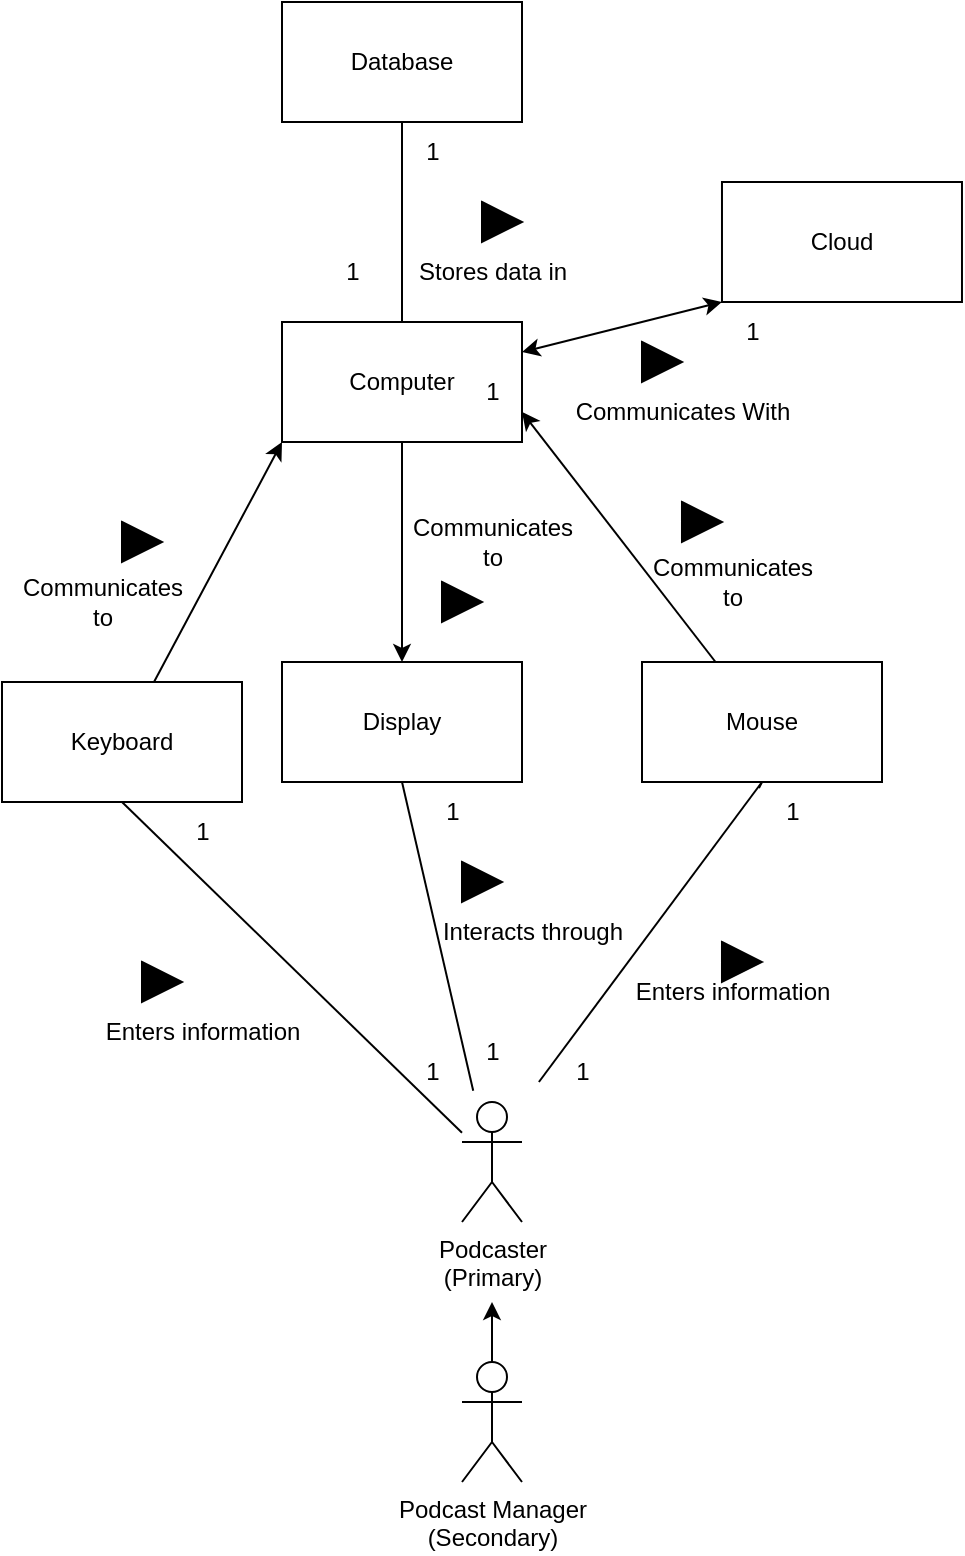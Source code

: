 <mxfile version="21.6.8" type="device">
  <diagram name="Page-1" id="-hiMTYVra8NEYJS90R-R">
    <mxGraphModel dx="1034" dy="1705" grid="1" gridSize="10" guides="1" tooltips="1" connect="1" arrows="1" fold="1" page="1" pageScale="1" pageWidth="850" pageHeight="1100" math="0" shadow="0">
      <root>
        <mxCell id="0" />
        <mxCell id="1" parent="0" />
        <mxCell id="3mSz3onfg45XP_qRRyP_-27" style="rounded=0;orthogonalLoop=1;jettySize=auto;html=1;entryX=0.5;entryY=1;entryDx=0;entryDy=0;endArrow=none;endFill=0;" edge="1" parent="1">
          <mxGeometry relative="1" as="geometry">
            <mxPoint x="498.474" y="323.048" as="sourcePoint" />
            <mxPoint x="500" y="320" as="targetPoint" />
          </mxGeometry>
        </mxCell>
        <mxCell id="3mSz3onfg45XP_qRRyP_-7" value="Podcaster&lt;br&gt;(Primary)" style="shape=umlActor;verticalLabelPosition=bottom;verticalAlign=top;html=1;outlineConnect=0;" vertex="1" parent="1">
          <mxGeometry x="350" y="480" width="30" height="60" as="geometry" />
        </mxCell>
        <mxCell id="3mSz3onfg45XP_qRRyP_-19" value="1" style="text;html=1;align=center;verticalAlign=middle;resizable=0;points=[];autosize=1;strokeColor=none;fillColor=none;" vertex="1" parent="1">
          <mxGeometry x="320" y="450" width="30" height="30" as="geometry" />
        </mxCell>
        <mxCell id="3mSz3onfg45XP_qRRyP_-29" value="1" style="text;html=1;align=center;verticalAlign=middle;resizable=0;points=[];autosize=1;strokeColor=none;fillColor=none;" vertex="1" parent="1">
          <mxGeometry x="350" y="440" width="30" height="30" as="geometry" />
        </mxCell>
        <mxCell id="3mSz3onfg45XP_qRRyP_-30" value="1" style="text;html=1;align=center;verticalAlign=middle;resizable=0;points=[];autosize=1;strokeColor=none;fillColor=none;" vertex="1" parent="1">
          <mxGeometry x="395" y="450" width="30" height="30" as="geometry" />
        </mxCell>
        <mxCell id="3mSz3onfg45XP_qRRyP_-78" style="rounded=0;orthogonalLoop=1;jettySize=auto;html=1;entryX=0;entryY=1;entryDx=0;entryDy=0;" edge="1" parent="1" source="3mSz3onfg45XP_qRRyP_-32" target="3mSz3onfg45XP_qRRyP_-51">
          <mxGeometry relative="1" as="geometry" />
        </mxCell>
        <mxCell id="3mSz3onfg45XP_qRRyP_-32" value="Keyboard" style="rounded=0;whiteSpace=wrap;html=1;" vertex="1" parent="1">
          <mxGeometry x="120" y="270" width="120" height="60" as="geometry" />
        </mxCell>
        <mxCell id="3mSz3onfg45XP_qRRyP_-81" style="rounded=0;orthogonalLoop=1;jettySize=auto;html=1;entryX=1;entryY=0.75;entryDx=0;entryDy=0;" edge="1" parent="1" source="3mSz3onfg45XP_qRRyP_-33" target="3mSz3onfg45XP_qRRyP_-51">
          <mxGeometry relative="1" as="geometry" />
        </mxCell>
        <mxCell id="3mSz3onfg45XP_qRRyP_-33" value="Mouse" style="rounded=0;whiteSpace=wrap;html=1;" vertex="1" parent="1">
          <mxGeometry x="440" y="260" width="120" height="60" as="geometry" />
        </mxCell>
        <mxCell id="3mSz3onfg45XP_qRRyP_-79" value="" style="edgeStyle=orthogonalEdgeStyle;rounded=0;orthogonalLoop=1;jettySize=auto;html=1;entryX=1;entryY=0;entryDx=0;entryDy=0;" edge="1" parent="1" source="3mSz3onfg45XP_qRRyP_-35" target="3mSz3onfg45XP_qRRyP_-35">
          <mxGeometry relative="1" as="geometry">
            <Array as="points">
              <mxPoint x="360" y="260" />
            </Array>
          </mxGeometry>
        </mxCell>
        <mxCell id="3mSz3onfg45XP_qRRyP_-35" value="Display" style="rounded=0;whiteSpace=wrap;html=1;" vertex="1" parent="1">
          <mxGeometry x="260" y="260" width="120" height="60" as="geometry" />
        </mxCell>
        <mxCell id="3mSz3onfg45XP_qRRyP_-37" value="Enters information" style="text;html=1;align=center;verticalAlign=middle;resizable=0;points=[];autosize=1;strokeColor=none;fillColor=none;" vertex="1" parent="1">
          <mxGeometry x="160" y="430" width="120" height="30" as="geometry" />
        </mxCell>
        <mxCell id="3mSz3onfg45XP_qRRyP_-38" value="Enters information" style="text;html=1;align=center;verticalAlign=middle;resizable=0;points=[];autosize=1;strokeColor=none;fillColor=none;" vertex="1" parent="1">
          <mxGeometry x="425" y="410" width="120" height="30" as="geometry" />
        </mxCell>
        <mxCell id="3mSz3onfg45XP_qRRyP_-42" value="" style="rounded=0;orthogonalLoop=1;jettySize=auto;html=1;entryX=0.5;entryY=1;entryDx=0;entryDy=0;endArrow=none;endFill=0;exitX=0.187;exitY=1.147;exitDx=0;exitDy=0;exitPerimeter=0;" edge="1" parent="1" source="3mSz3onfg45XP_qRRyP_-29" target="3mSz3onfg45XP_qRRyP_-35">
          <mxGeometry relative="1" as="geometry">
            <mxPoint x="350.0" y="457.08" as="sourcePoint" />
            <mxPoint x="323.586" y="349.999" as="targetPoint" />
          </mxGeometry>
        </mxCell>
        <mxCell id="3mSz3onfg45XP_qRRyP_-50" style="rounded=0;orthogonalLoop=1;jettySize=auto;html=1;endArrow=none;endFill=0;exitX=0.5;exitY=1;exitDx=0;exitDy=0;" edge="1" parent="1" source="3mSz3onfg45XP_qRRyP_-32" target="3mSz3onfg45XP_qRRyP_-7">
          <mxGeometry relative="1" as="geometry">
            <mxPoint x="197.686" y="357.028" as="sourcePoint" />
          </mxGeometry>
        </mxCell>
        <mxCell id="3mSz3onfg45XP_qRRyP_-49" value="" style="rounded=0;orthogonalLoop=1;jettySize=auto;html=1;entryX=0.5;entryY=1;entryDx=0;entryDy=0;endArrow=none;endFill=0;" edge="1" parent="1" target="3mSz3onfg45XP_qRRyP_-33">
          <mxGeometry relative="1" as="geometry">
            <mxPoint x="388.45" y="470" as="sourcePoint" />
            <mxPoint x="479.993" y="358.123" as="targetPoint" />
          </mxGeometry>
        </mxCell>
        <mxCell id="3mSz3onfg45XP_qRRyP_-70" style="edgeStyle=orthogonalEdgeStyle;rounded=0;orthogonalLoop=1;jettySize=auto;html=1;entryX=0.5;entryY=1;entryDx=0;entryDy=0;endArrow=none;endFill=0;" edge="1" parent="1" source="3mSz3onfg45XP_qRRyP_-51" target="3mSz3onfg45XP_qRRyP_-52">
          <mxGeometry relative="1" as="geometry" />
        </mxCell>
        <mxCell id="3mSz3onfg45XP_qRRyP_-80" style="edgeStyle=orthogonalEdgeStyle;rounded=0;orthogonalLoop=1;jettySize=auto;html=1;entryX=0.5;entryY=0;entryDx=0;entryDy=0;" edge="1" parent="1" source="3mSz3onfg45XP_qRRyP_-51" target="3mSz3onfg45XP_qRRyP_-35">
          <mxGeometry relative="1" as="geometry" />
        </mxCell>
        <mxCell id="3mSz3onfg45XP_qRRyP_-83" style="rounded=0;orthogonalLoop=1;jettySize=auto;html=1;entryX=0;entryY=1;entryDx=0;entryDy=0;startArrow=classic;startFill=1;" edge="1" parent="1" source="3mSz3onfg45XP_qRRyP_-51" target="3mSz3onfg45XP_qRRyP_-53">
          <mxGeometry relative="1" as="geometry" />
        </mxCell>
        <mxCell id="3mSz3onfg45XP_qRRyP_-51" value="Computer" style="rounded=0;whiteSpace=wrap;html=1;" vertex="1" parent="1">
          <mxGeometry x="260" y="90" width="120" height="60" as="geometry" />
        </mxCell>
        <mxCell id="3mSz3onfg45XP_qRRyP_-52" value="Database" style="rounded=0;whiteSpace=wrap;html=1;" vertex="1" parent="1">
          <mxGeometry x="260" y="-70" width="120" height="60" as="geometry" />
        </mxCell>
        <mxCell id="3mSz3onfg45XP_qRRyP_-53" value="Cloud" style="rounded=0;whiteSpace=wrap;html=1;" vertex="1" parent="1">
          <mxGeometry x="479.99" y="20" width="120" height="60" as="geometry" />
        </mxCell>
        <mxCell id="3mSz3onfg45XP_qRRyP_-67" style="edgeStyle=orthogonalEdgeStyle;rounded=0;orthogonalLoop=1;jettySize=auto;html=1;" edge="1" parent="1" source="3mSz3onfg45XP_qRRyP_-54">
          <mxGeometry relative="1" as="geometry">
            <mxPoint x="365" y="580" as="targetPoint" />
          </mxGeometry>
        </mxCell>
        <mxCell id="3mSz3onfg45XP_qRRyP_-54" value="Podcast Manager&lt;br&gt;(Secondary)" style="shape=umlActor;verticalLabelPosition=bottom;verticalAlign=top;html=1;outlineConnect=0;" vertex="1" parent="1">
          <mxGeometry x="350" y="610" width="30" height="60" as="geometry" />
        </mxCell>
        <mxCell id="3mSz3onfg45XP_qRRyP_-56" value="" style="triangle;whiteSpace=wrap;html=1;fillColor=#000000;" vertex="1" parent="1">
          <mxGeometry x="190" y="410" width="20" height="20" as="geometry" />
        </mxCell>
        <mxCell id="3mSz3onfg45XP_qRRyP_-57" value="" style="triangle;whiteSpace=wrap;html=1;fillColor=#000000;" vertex="1" parent="1">
          <mxGeometry x="479.99" y="400" width="20" height="20" as="geometry" />
        </mxCell>
        <mxCell id="3mSz3onfg45XP_qRRyP_-60" value="" style="triangle;whiteSpace=wrap;html=1;fillColor=#000000;" vertex="1" parent="1">
          <mxGeometry x="350" y="360" width="20" height="20" as="geometry" />
        </mxCell>
        <mxCell id="3mSz3onfg45XP_qRRyP_-62" value="Interacts through" style="text;html=1;align=center;verticalAlign=middle;resizable=0;points=[];autosize=1;strokeColor=none;fillColor=none;" vertex="1" parent="1">
          <mxGeometry x="330" y="380" width="110" height="30" as="geometry" />
        </mxCell>
        <mxCell id="3mSz3onfg45XP_qRRyP_-69" value="Communicates&lt;br&gt;to" style="text;html=1;align=center;verticalAlign=middle;resizable=0;points=[];autosize=1;strokeColor=none;fillColor=none;" vertex="1" parent="1">
          <mxGeometry x="120" y="210" width="100" height="40" as="geometry" />
        </mxCell>
        <mxCell id="3mSz3onfg45XP_qRRyP_-71" value="Stores data in" style="text;html=1;align=center;verticalAlign=middle;resizable=0;points=[];autosize=1;strokeColor=none;fillColor=none;" vertex="1" parent="1">
          <mxGeometry x="315" y="50" width="100" height="30" as="geometry" />
        </mxCell>
        <mxCell id="3mSz3onfg45XP_qRRyP_-74" value="1" style="text;html=1;align=center;verticalAlign=middle;resizable=0;points=[];autosize=1;strokeColor=none;fillColor=none;" vertex="1" parent="1">
          <mxGeometry x="205" y="330" width="30" height="30" as="geometry" />
        </mxCell>
        <mxCell id="3mSz3onfg45XP_qRRyP_-75" value="1" style="text;html=1;align=center;verticalAlign=middle;resizable=0;points=[];autosize=1;strokeColor=none;fillColor=none;" vertex="1" parent="1">
          <mxGeometry x="499.99" y="320" width="30" height="30" as="geometry" />
        </mxCell>
        <mxCell id="3mSz3onfg45XP_qRRyP_-76" value="1" style="text;html=1;align=center;verticalAlign=middle;resizable=0;points=[];autosize=1;strokeColor=none;fillColor=none;" vertex="1" parent="1">
          <mxGeometry x="330" y="320" width="30" height="30" as="geometry" />
        </mxCell>
        <mxCell id="3mSz3onfg45XP_qRRyP_-77" value="1" style="text;html=1;align=center;verticalAlign=middle;resizable=0;points=[];autosize=1;strokeColor=none;fillColor=none;" vertex="1" parent="1">
          <mxGeometry x="320" y="-10" width="30" height="30" as="geometry" />
        </mxCell>
        <mxCell id="3mSz3onfg45XP_qRRyP_-84" value="Communicates With" style="text;html=1;align=center;verticalAlign=middle;resizable=0;points=[];autosize=1;strokeColor=none;fillColor=none;" vertex="1" parent="1">
          <mxGeometry x="395" y="120" width="130" height="30" as="geometry" />
        </mxCell>
        <mxCell id="3mSz3onfg45XP_qRRyP_-85" value="1" style="text;html=1;align=center;verticalAlign=middle;resizable=0;points=[];autosize=1;strokeColor=none;fillColor=none;" vertex="1" parent="1">
          <mxGeometry x="479.99" y="80" width="30" height="30" as="geometry" />
        </mxCell>
        <mxCell id="3mSz3onfg45XP_qRRyP_-86" value="1" style="text;html=1;align=center;verticalAlign=middle;resizable=0;points=[];autosize=1;strokeColor=none;fillColor=none;" vertex="1" parent="1">
          <mxGeometry x="350" y="110" width="30" height="30" as="geometry" />
        </mxCell>
        <mxCell id="3mSz3onfg45XP_qRRyP_-88" value="Communicates&lt;br&gt;to" style="text;html=1;align=center;verticalAlign=middle;resizable=0;points=[];autosize=1;strokeColor=none;fillColor=none;" vertex="1" parent="1">
          <mxGeometry x="435" y="200" width="100" height="40" as="geometry" />
        </mxCell>
        <mxCell id="3mSz3onfg45XP_qRRyP_-89" value="Communicates&lt;br&gt;to" style="text;html=1;align=center;verticalAlign=middle;resizable=0;points=[];autosize=1;strokeColor=none;fillColor=none;" vertex="1" parent="1">
          <mxGeometry x="315" y="180" width="100" height="40" as="geometry" />
        </mxCell>
        <mxCell id="3mSz3onfg45XP_qRRyP_-90" value="" style="triangle;whiteSpace=wrap;html=1;fillColor=#000000;" vertex="1" parent="1">
          <mxGeometry x="459.99" y="180" width="20" height="20" as="geometry" />
        </mxCell>
        <mxCell id="3mSz3onfg45XP_qRRyP_-91" value="" style="triangle;whiteSpace=wrap;html=1;fillColor=#000000;" vertex="1" parent="1">
          <mxGeometry x="340" y="220" width="20" height="20" as="geometry" />
        </mxCell>
        <mxCell id="3mSz3onfg45XP_qRRyP_-96" value="" style="triangle;whiteSpace=wrap;html=1;fillColor=#000000;" vertex="1" parent="1">
          <mxGeometry x="180" y="190" width="20" height="20" as="geometry" />
        </mxCell>
        <mxCell id="3mSz3onfg45XP_qRRyP_-97" value="" style="triangle;whiteSpace=wrap;html=1;fillColor=#000000;" vertex="1" parent="1">
          <mxGeometry x="440" y="100" width="20" height="20" as="geometry" />
        </mxCell>
        <mxCell id="3mSz3onfg45XP_qRRyP_-98" value="" style="triangle;whiteSpace=wrap;html=1;fillColor=#000000;" vertex="1" parent="1">
          <mxGeometry x="360" y="30" width="20" height="20" as="geometry" />
        </mxCell>
        <mxCell id="3mSz3onfg45XP_qRRyP_-100" value="1" style="text;html=1;align=center;verticalAlign=middle;resizable=0;points=[];autosize=1;strokeColor=none;fillColor=none;" vertex="1" parent="1">
          <mxGeometry x="280" y="50" width="30" height="30" as="geometry" />
        </mxCell>
      </root>
    </mxGraphModel>
  </diagram>
</mxfile>
